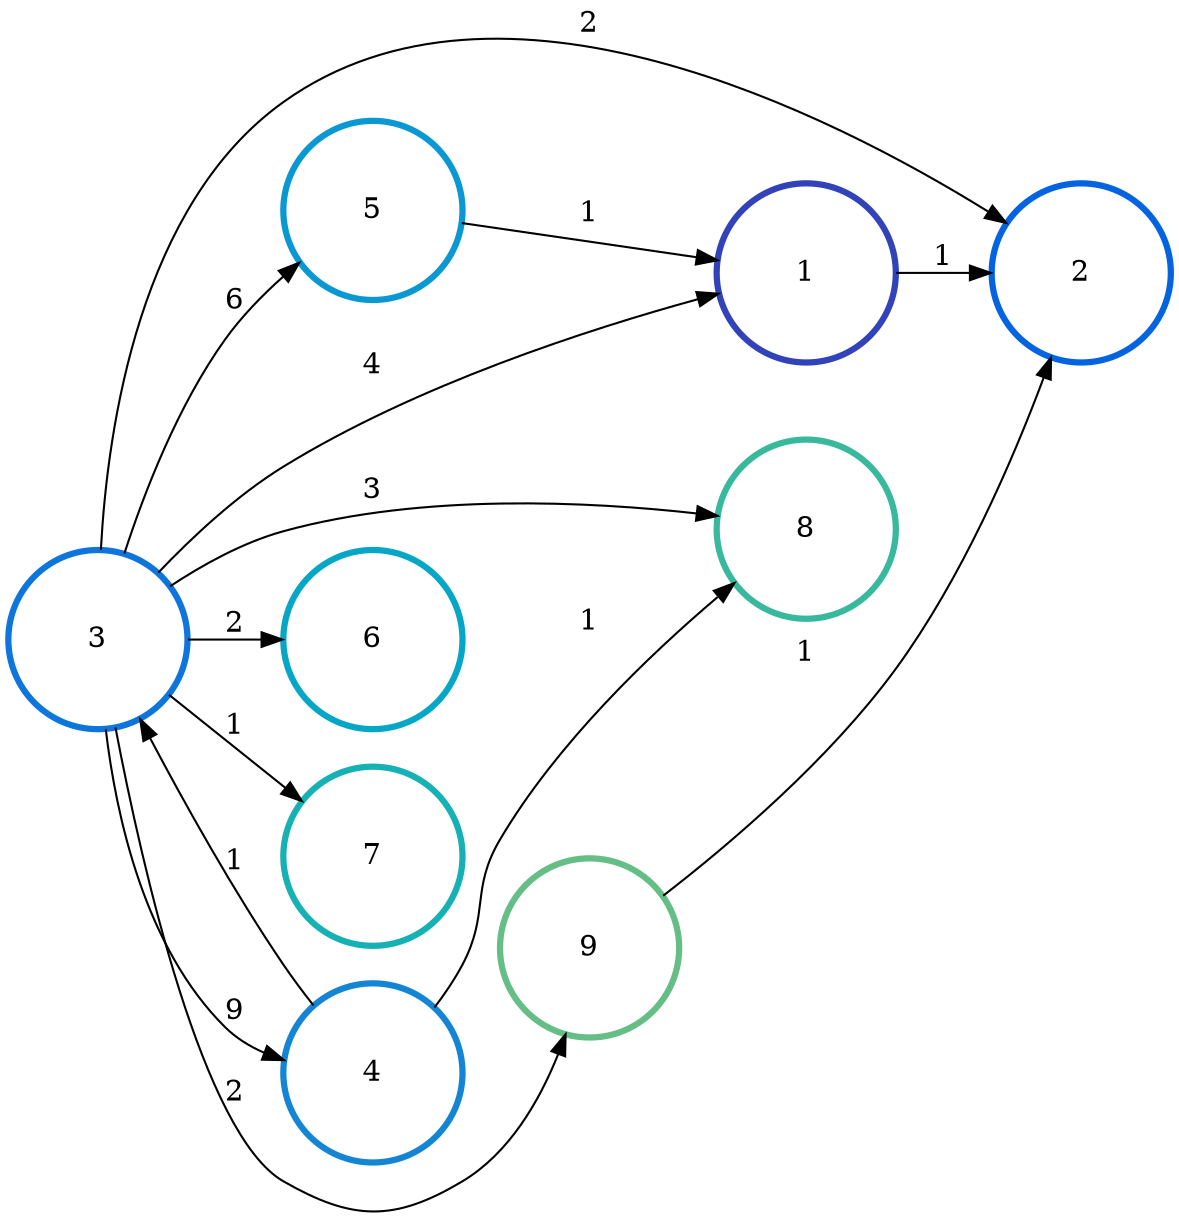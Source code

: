 digraph N {
	overlap="false"
	rankdir="LR"
	0 [label="1",width=1.2,height=1.2,style="",penwidth=3,color="#3243BA"]
	1 [label="2",width=1.2,height=1.2,style="",penwidth=3,color="#0363E1"]
	2 [label="3",width=1.2,height=1.2,style="",penwidth=3,color="#0D75DC"]
	3 [label="4",width=1.2,height=1.2,style="",penwidth=3,color="#1485D4"]
	4 [label="5",width=1.2,height=1.2,style="",penwidth=3,color="#0998D1"]
	5 [label="6",width=1.2,height=1.2,style="",penwidth=3,color="#06A7C6"]
	6 [label="7",width=1.2,height=1.2,style="",penwidth=3,color="#15B1B4"]
	7 [label="8",width=1.2,height=1.2,style="",penwidth=3,color="#38B99E"]
	8 [label="9",width=1.2,height=1.2,style="",penwidth=3,color="#65BE86"]
	0 -> 1 [penwidth=1,color=black,label="1"]
	2 -> 0 [penwidth=1,color=black,label="4"]
	2 -> 1 [penwidth=1,color=black,label="2"]
	2 -> 3 [penwidth=1,color=black,label="9"]
	2 -> 4 [penwidth=1,color=black,label="6"]
	2 -> 5 [penwidth=1,color=black,label="2"]
	2 -> 6 [penwidth=1,color=black,label="1"]
	2 -> 7 [penwidth=1,color=black,label="3"]
	2 -> 8 [penwidth=1,color=black,label="2"]
	3 -> 2 [penwidth=1,color=black,label="1"]
	3 -> 7 [penwidth=1,color=black,label="1"]
	4 -> 0 [penwidth=1,color=black,label="1"]
	8 -> 1 [penwidth=1,color=black,label="1"]
}
